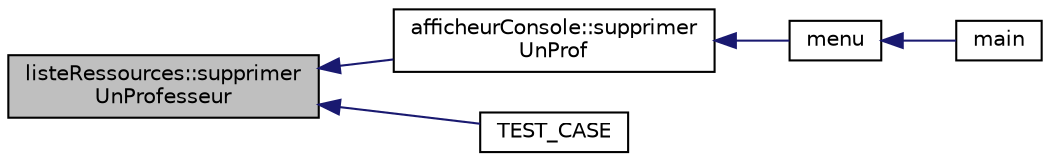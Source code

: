 digraph "listeRessources::supprimerUnProfesseur"
{
  edge [fontname="Helvetica",fontsize="10",labelfontname="Helvetica",labelfontsize="10"];
  node [fontname="Helvetica",fontsize="10",shape=record];
  rankdir="LR";
  Node189 [label="listeRessources::supprimer\lUnProfesseur",height=0.2,width=0.4,color="black", fillcolor="grey75", style="filled", fontcolor="black"];
  Node189 -> Node190 [dir="back",color="midnightblue",fontsize="10",style="solid",fontname="Helvetica"];
  Node190 [label="afficheurConsole::supprimer\lUnProf",height=0.2,width=0.4,color="black", fillcolor="white", style="filled",URL="$classafficheur_console.html#a09a9d2f45d682b9a6fc970e18510157e"];
  Node190 -> Node191 [dir="back",color="midnightblue",fontsize="10",style="solid",fontname="Helvetica"];
  Node191 [label="menu",height=0.2,width=0.4,color="black", fillcolor="white", style="filled",URL="$main_8cpp.html#aaeb94d4bc6770f26e4bcfb2f9fcc9b15"];
  Node191 -> Node192 [dir="back",color="midnightblue",fontsize="10",style="solid",fontname="Helvetica"];
  Node192 [label="main",height=0.2,width=0.4,color="black", fillcolor="white", style="filled",URL="$main_8cpp.html#ae66f6b31b5ad750f1fe042a706a4e3d4"];
  Node189 -> Node193 [dir="back",color="midnightblue",fontsize="10",style="solid",fontname="Helvetica"];
  Node193 [label="TEST_CASE",height=0.2,width=0.4,color="black", fillcolor="white", style="filled",URL="$_test_liste_ressources_8cpp.html#abf1b321ddbf28a43718c5fdc009eaac2"];
}
